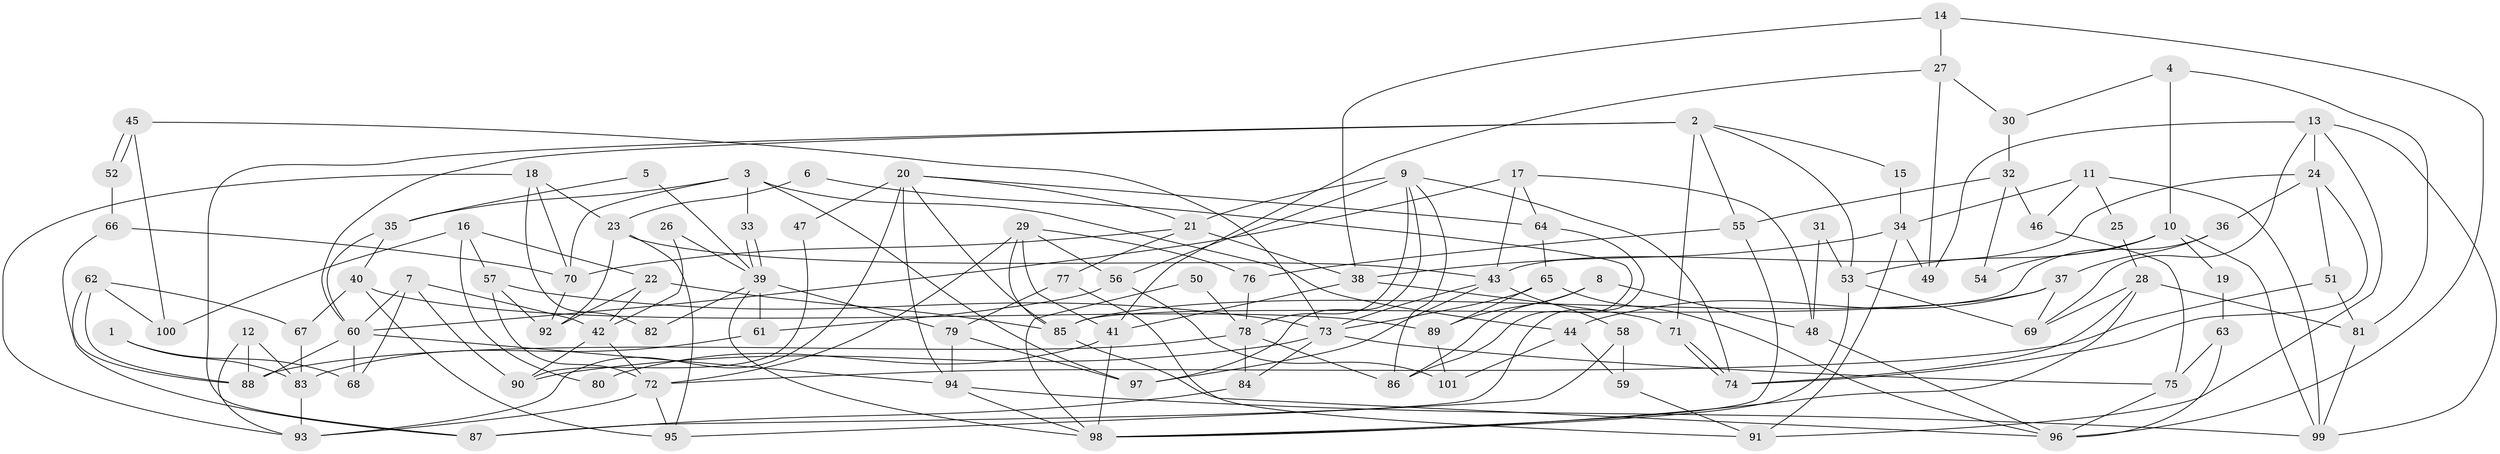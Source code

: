 // coarse degree distribution, {5: 0.14754098360655737, 9: 0.04918032786885246, 11: 0.01639344262295082, 12: 0.01639344262295082, 2: 0.14754098360655737, 3: 0.18032786885245902, 6: 0.06557377049180328, 10: 0.01639344262295082, 14: 0.01639344262295082, 4: 0.2459016393442623, 8: 0.03278688524590164, 7: 0.06557377049180328}
// Generated by graph-tools (version 1.1) at 2025/50/03/04/25 22:50:49]
// undirected, 101 vertices, 202 edges
graph export_dot {
  node [color=gray90,style=filled];
  1;
  2;
  3;
  4;
  5;
  6;
  7;
  8;
  9;
  10;
  11;
  12;
  13;
  14;
  15;
  16;
  17;
  18;
  19;
  20;
  21;
  22;
  23;
  24;
  25;
  26;
  27;
  28;
  29;
  30;
  31;
  32;
  33;
  34;
  35;
  36;
  37;
  38;
  39;
  40;
  41;
  42;
  43;
  44;
  45;
  46;
  47;
  48;
  49;
  50;
  51;
  52;
  53;
  54;
  55;
  56;
  57;
  58;
  59;
  60;
  61;
  62;
  63;
  64;
  65;
  66;
  67;
  68;
  69;
  70;
  71;
  72;
  73;
  74;
  75;
  76;
  77;
  78;
  79;
  80;
  81;
  82;
  83;
  84;
  85;
  86;
  87;
  88;
  89;
  90;
  91;
  92;
  93;
  94;
  95;
  96;
  97;
  98;
  99;
  100;
  101;
  1 -- 83;
  1 -- 68;
  2 -- 60;
  2 -- 53;
  2 -- 15;
  2 -- 55;
  2 -- 71;
  2 -- 87;
  3 -- 97;
  3 -- 35;
  3 -- 33;
  3 -- 44;
  3 -- 70;
  4 -- 30;
  4 -- 81;
  4 -- 10;
  5 -- 35;
  5 -- 39;
  6 -- 86;
  6 -- 23;
  7 -- 60;
  7 -- 90;
  7 -- 42;
  7 -- 68;
  8 -- 48;
  8 -- 89;
  8 -- 86;
  9 -- 74;
  9 -- 56;
  9 -- 21;
  9 -- 78;
  9 -- 86;
  9 -- 97;
  10 -- 53;
  10 -- 19;
  10 -- 54;
  10 -- 99;
  11 -- 99;
  11 -- 34;
  11 -- 25;
  11 -- 46;
  12 -- 93;
  12 -- 88;
  12 -- 83;
  13 -- 69;
  13 -- 99;
  13 -- 24;
  13 -- 49;
  13 -- 91;
  14 -- 27;
  14 -- 96;
  14 -- 38;
  15 -- 34;
  16 -- 57;
  16 -- 100;
  16 -- 22;
  16 -- 80;
  17 -- 64;
  17 -- 60;
  17 -- 43;
  17 -- 48;
  18 -- 23;
  18 -- 70;
  18 -- 82;
  18 -- 93;
  19 -- 63;
  20 -- 85;
  20 -- 21;
  20 -- 47;
  20 -- 64;
  20 -- 93;
  20 -- 94;
  21 -- 38;
  21 -- 70;
  21 -- 77;
  22 -- 85;
  22 -- 42;
  22 -- 92;
  23 -- 43;
  23 -- 92;
  23 -- 95;
  24 -- 74;
  24 -- 36;
  24 -- 43;
  24 -- 51;
  25 -- 28;
  26 -- 42;
  26 -- 39;
  27 -- 41;
  27 -- 49;
  27 -- 30;
  28 -- 81;
  28 -- 98;
  28 -- 69;
  28 -- 74;
  29 -- 76;
  29 -- 72;
  29 -- 41;
  29 -- 56;
  29 -- 85;
  30 -- 32;
  31 -- 53;
  31 -- 48;
  32 -- 55;
  32 -- 46;
  32 -- 54;
  33 -- 39;
  33 -- 39;
  34 -- 38;
  34 -- 91;
  34 -- 49;
  35 -- 40;
  35 -- 60;
  36 -- 37;
  36 -- 85;
  37 -- 44;
  37 -- 85;
  37 -- 69;
  38 -- 71;
  38 -- 41;
  39 -- 79;
  39 -- 61;
  39 -- 82;
  39 -- 98;
  40 -- 95;
  40 -- 89;
  40 -- 67;
  41 -- 80;
  41 -- 98;
  42 -- 72;
  42 -- 90;
  43 -- 58;
  43 -- 73;
  43 -- 97;
  44 -- 59;
  44 -- 101;
  45 -- 73;
  45 -- 52;
  45 -- 52;
  45 -- 100;
  46 -- 75;
  47 -- 90;
  48 -- 96;
  50 -- 78;
  50 -- 98;
  51 -- 72;
  51 -- 81;
  52 -- 66;
  53 -- 98;
  53 -- 69;
  55 -- 98;
  55 -- 76;
  56 -- 61;
  56 -- 101;
  57 -- 72;
  57 -- 92;
  57 -- 73;
  58 -- 95;
  58 -- 59;
  59 -- 91;
  60 -- 94;
  60 -- 88;
  60 -- 68;
  61 -- 83;
  62 -- 67;
  62 -- 88;
  62 -- 88;
  62 -- 100;
  63 -- 75;
  63 -- 96;
  64 -- 87;
  64 -- 65;
  65 -- 73;
  65 -- 89;
  65 -- 96;
  66 -- 87;
  66 -- 70;
  67 -- 83;
  70 -- 92;
  71 -- 74;
  71 -- 74;
  72 -- 93;
  72 -- 95;
  73 -- 75;
  73 -- 84;
  73 -- 90;
  75 -- 96;
  76 -- 78;
  77 -- 79;
  77 -- 91;
  78 -- 86;
  78 -- 84;
  78 -- 88;
  79 -- 94;
  79 -- 97;
  81 -- 99;
  83 -- 93;
  84 -- 87;
  85 -- 96;
  89 -- 101;
  94 -- 98;
  94 -- 99;
}
